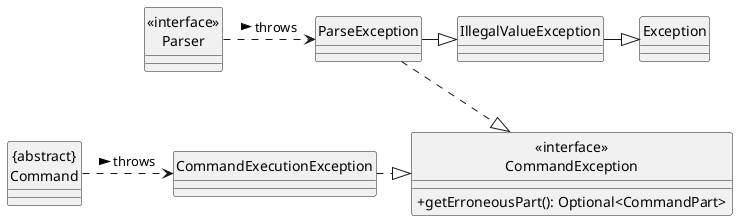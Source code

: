 @startuml

hide circle
skinparam classAttributeIconSize 0

class CommandExecutionException
class "<<interface>>\nCommandException" as CommandException {
    +getErroneousPart(): Optional<CommandPart>
}
class ParseException
class "{abstract}\nCommand" as Command
class "<<interface>>\nParser" as Parser


Command .right.> CommandExecutionException : throws >
Parser .right.> ParseException : throws >
ParseException .down[hidden].|> Command
ParseException -right|> IllegalValueException
IllegalValueException -right|> Exception
CommandExecutionException .right.|> CommandException
ParseException ..|> CommandException

@enduml
